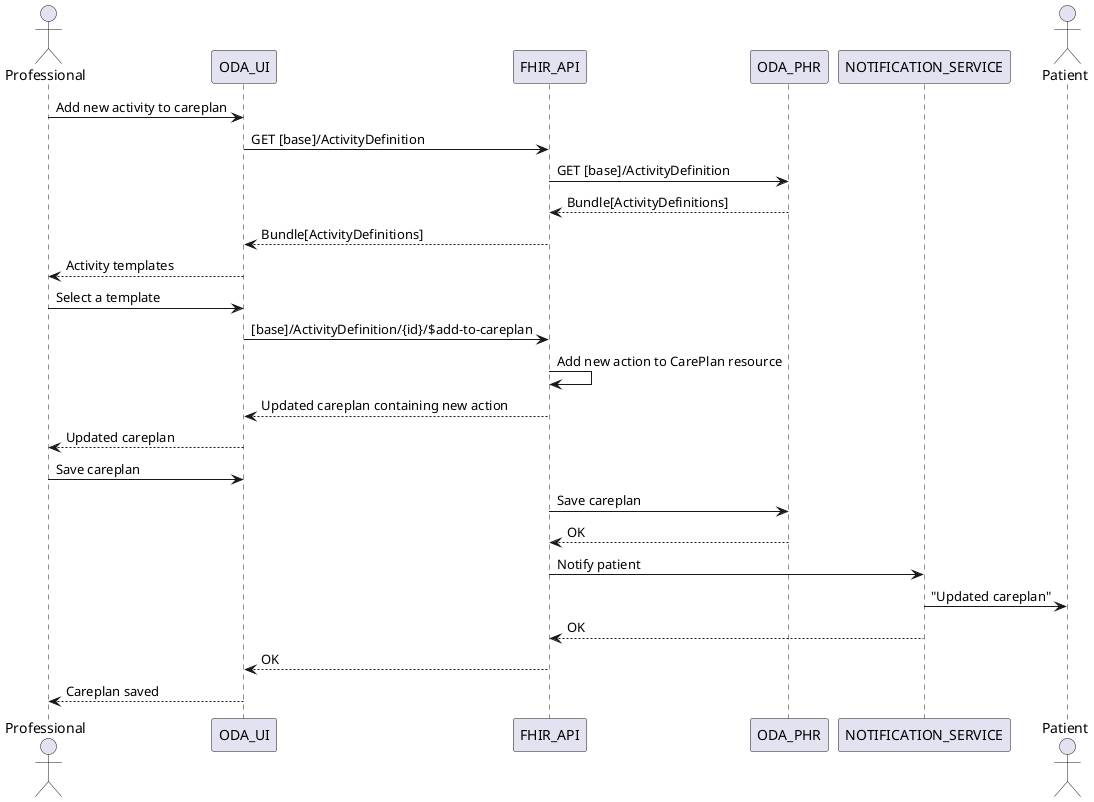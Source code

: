 @startuml
actor Professional
participant ODA_UI
participant FHIR_API
participant ODA_PHR
participant NOTIFICATION_SERVICE
actor Patient

Professional -> ODA_UI : Add new activity to careplan
ODA_UI -> FHIR_API : GET [base]/ActivityDefinition
FHIR_API -> ODA_PHR: GET [base]/ActivityDefinition
ODA_PHR --> FHIR_API: Bundle[ActivityDefinitions]
FHIR_API --> ODA_UI: Bundle[ActivityDefinitions]
ODA_UI --> Professional: Activity templates
Professional -> ODA_UI : Select a template
ODA_UI -> FHIR_API: [base]/ActivityDefinition/{id}/$add-to-careplan
FHIR_API -> FHIR_API: Add new action to CarePlan resource
FHIR_API --> ODA_UI: Updated careplan containing new action
ODA_UI --> Professional: Updated careplan 

Professional -> ODA_UI: Save careplan
FHIR_API -> ODA_PHR: Save careplan
ODA_PHR --> FHIR_API: OK
FHIR_API -> NOTIFICATION_SERVICE: Notify patient
NOTIFICATION_SERVICE -> Patient: "Updated careplan"
NOTIFICATION_SERVICE --> FHIR_API: OK
FHIR_API --> ODA_UI: OK
ODA_UI--> Professional: Careplan saved


@enduml
